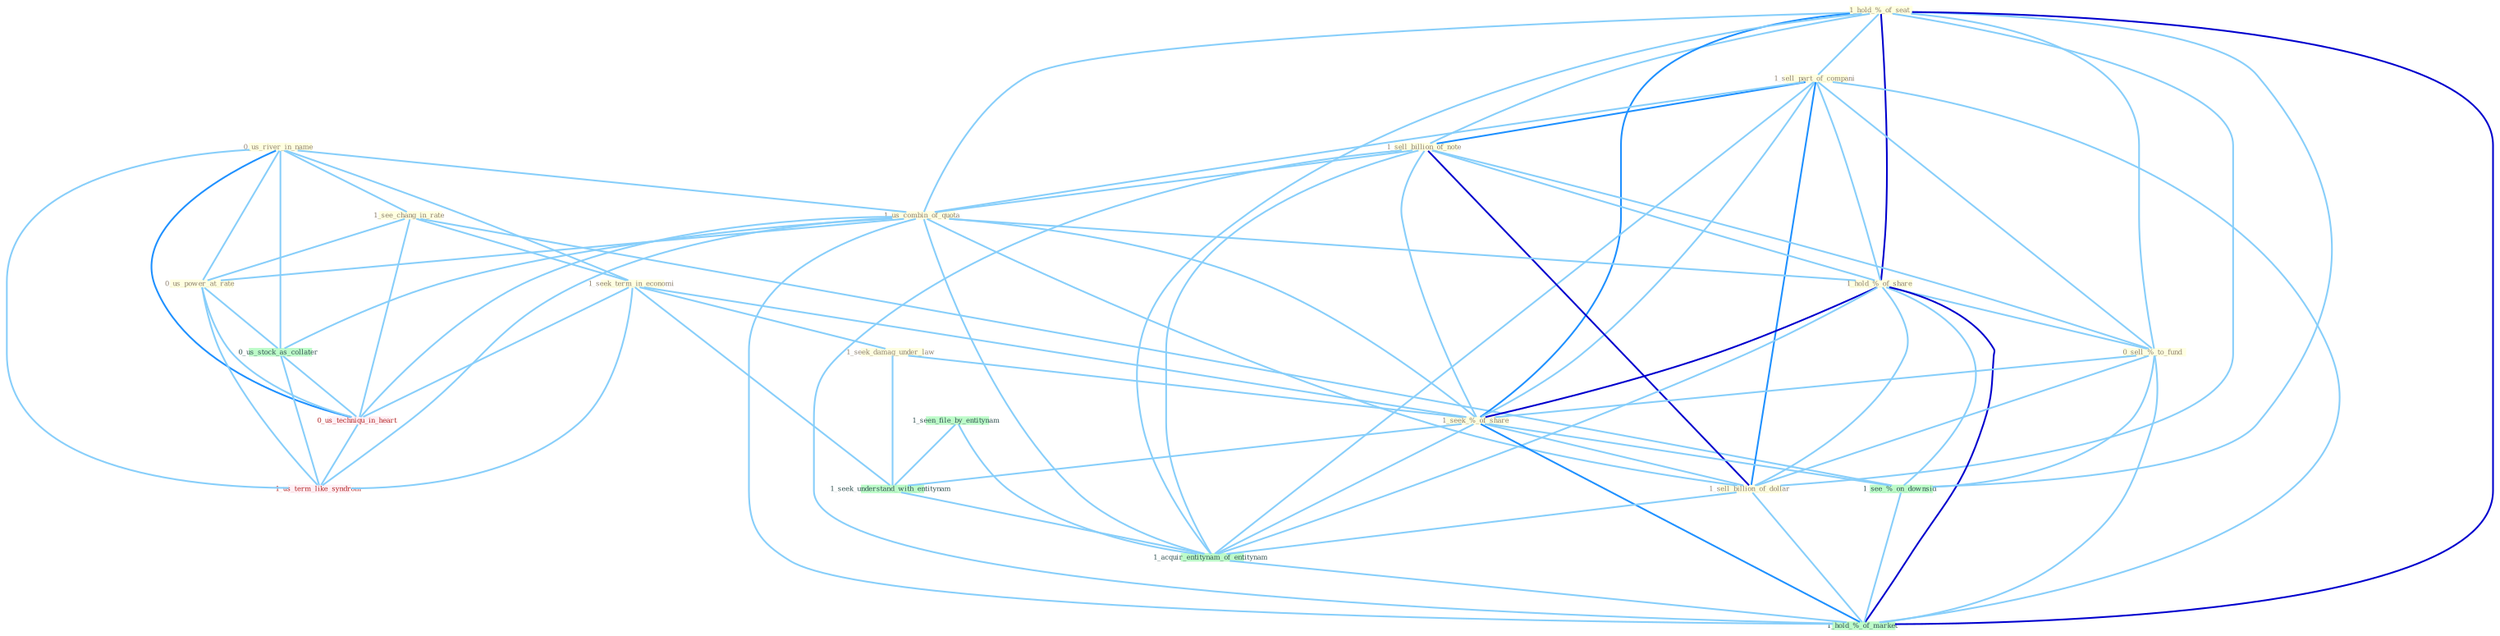 Graph G{ 
    node
    [shape=polygon,style=filled,width=.5,height=.06,color="#BDFCC9",fixedsize=true,fontsize=4,
    fontcolor="#2f4f4f"];
    {node
    [color="#ffffe0", fontcolor="#8b7d6b"] "0_us_river_in_name " "1_see_chang_in_rate " "1_hold_%_of_seat " "1_sell_part_of_compani " "1_seek_term_in_economi " "1_sell_billion_of_note " "1_us_combin_of_quota " "1_seek_damag_under_law " "1_hold_%_of_share " "0_sell_%_to_fund " "1_seek_%_of_share " "1_sell_billion_of_dollar " "0_us_power_at_rate "}
{node [color="#fff0f5", fontcolor="#b22222"] "0_us_techniqu_in_heart " "1_us_term_like_syndrom "}
edge [color="#B0E2FF"];

	"0_us_river_in_name " -- "1_see_chang_in_rate " [w="1", color="#87cefa" ];
	"0_us_river_in_name " -- "1_seek_term_in_economi " [w="1", color="#87cefa" ];
	"0_us_river_in_name " -- "1_us_combin_of_quota " [w="1", color="#87cefa" ];
	"0_us_river_in_name " -- "0_us_power_at_rate " [w="1", color="#87cefa" ];
	"0_us_river_in_name " -- "0_us_stock_as_collater " [w="1", color="#87cefa" ];
	"0_us_river_in_name " -- "0_us_techniqu_in_heart " [w="2", color="#1e90ff" , len=0.8];
	"0_us_river_in_name " -- "1_us_term_like_syndrom " [w="1", color="#87cefa" ];
	"1_see_chang_in_rate " -- "1_seek_term_in_economi " [w="1", color="#87cefa" ];
	"1_see_chang_in_rate " -- "0_us_power_at_rate " [w="1", color="#87cefa" ];
	"1_see_chang_in_rate " -- "0_us_techniqu_in_heart " [w="1", color="#87cefa" ];
	"1_see_chang_in_rate " -- "1_see_%_on_downsid " [w="1", color="#87cefa" ];
	"1_hold_%_of_seat " -- "1_sell_part_of_compani " [w="1", color="#87cefa" ];
	"1_hold_%_of_seat " -- "1_sell_billion_of_note " [w="1", color="#87cefa" ];
	"1_hold_%_of_seat " -- "1_us_combin_of_quota " [w="1", color="#87cefa" ];
	"1_hold_%_of_seat " -- "1_hold_%_of_share " [w="3", color="#0000cd" , len=0.6];
	"1_hold_%_of_seat " -- "0_sell_%_to_fund " [w="1", color="#87cefa" ];
	"1_hold_%_of_seat " -- "1_seek_%_of_share " [w="2", color="#1e90ff" , len=0.8];
	"1_hold_%_of_seat " -- "1_sell_billion_of_dollar " [w="1", color="#87cefa" ];
	"1_hold_%_of_seat " -- "1_acquir_entitynam_of_entitynam " [w="1", color="#87cefa" ];
	"1_hold_%_of_seat " -- "1_see_%_on_downsid " [w="1", color="#87cefa" ];
	"1_hold_%_of_seat " -- "1_hold_%_of_market " [w="3", color="#0000cd" , len=0.6];
	"1_sell_part_of_compani " -- "1_sell_billion_of_note " [w="2", color="#1e90ff" , len=0.8];
	"1_sell_part_of_compani " -- "1_us_combin_of_quota " [w="1", color="#87cefa" ];
	"1_sell_part_of_compani " -- "1_hold_%_of_share " [w="1", color="#87cefa" ];
	"1_sell_part_of_compani " -- "0_sell_%_to_fund " [w="1", color="#87cefa" ];
	"1_sell_part_of_compani " -- "1_seek_%_of_share " [w="1", color="#87cefa" ];
	"1_sell_part_of_compani " -- "1_sell_billion_of_dollar " [w="2", color="#1e90ff" , len=0.8];
	"1_sell_part_of_compani " -- "1_acquir_entitynam_of_entitynam " [w="1", color="#87cefa" ];
	"1_sell_part_of_compani " -- "1_hold_%_of_market " [w="1", color="#87cefa" ];
	"1_seek_term_in_economi " -- "1_seek_damag_under_law " [w="1", color="#87cefa" ];
	"1_seek_term_in_economi " -- "1_seek_%_of_share " [w="1", color="#87cefa" ];
	"1_seek_term_in_economi " -- "1_seek_understand_with_entitynam " [w="1", color="#87cefa" ];
	"1_seek_term_in_economi " -- "0_us_techniqu_in_heart " [w="1", color="#87cefa" ];
	"1_seek_term_in_economi " -- "1_us_term_like_syndrom " [w="1", color="#87cefa" ];
	"1_sell_billion_of_note " -- "1_us_combin_of_quota " [w="1", color="#87cefa" ];
	"1_sell_billion_of_note " -- "1_hold_%_of_share " [w="1", color="#87cefa" ];
	"1_sell_billion_of_note " -- "0_sell_%_to_fund " [w="1", color="#87cefa" ];
	"1_sell_billion_of_note " -- "1_seek_%_of_share " [w="1", color="#87cefa" ];
	"1_sell_billion_of_note " -- "1_sell_billion_of_dollar " [w="3", color="#0000cd" , len=0.6];
	"1_sell_billion_of_note " -- "1_acquir_entitynam_of_entitynam " [w="1", color="#87cefa" ];
	"1_sell_billion_of_note " -- "1_hold_%_of_market " [w="1", color="#87cefa" ];
	"1_us_combin_of_quota " -- "1_hold_%_of_share " [w="1", color="#87cefa" ];
	"1_us_combin_of_quota " -- "1_seek_%_of_share " [w="1", color="#87cefa" ];
	"1_us_combin_of_quota " -- "1_sell_billion_of_dollar " [w="1", color="#87cefa" ];
	"1_us_combin_of_quota " -- "0_us_power_at_rate " [w="1", color="#87cefa" ];
	"1_us_combin_of_quota " -- "0_us_stock_as_collater " [w="1", color="#87cefa" ];
	"1_us_combin_of_quota " -- "1_acquir_entitynam_of_entitynam " [w="1", color="#87cefa" ];
	"1_us_combin_of_quota " -- "0_us_techniqu_in_heart " [w="1", color="#87cefa" ];
	"1_us_combin_of_quota " -- "1_us_term_like_syndrom " [w="1", color="#87cefa" ];
	"1_us_combin_of_quota " -- "1_hold_%_of_market " [w="1", color="#87cefa" ];
	"1_seek_damag_under_law " -- "1_seek_%_of_share " [w="1", color="#87cefa" ];
	"1_seek_damag_under_law " -- "1_seek_understand_with_entitynam " [w="1", color="#87cefa" ];
	"1_hold_%_of_share " -- "0_sell_%_to_fund " [w="1", color="#87cefa" ];
	"1_hold_%_of_share " -- "1_seek_%_of_share " [w="3", color="#0000cd" , len=0.6];
	"1_hold_%_of_share " -- "1_sell_billion_of_dollar " [w="1", color="#87cefa" ];
	"1_hold_%_of_share " -- "1_acquir_entitynam_of_entitynam " [w="1", color="#87cefa" ];
	"1_hold_%_of_share " -- "1_see_%_on_downsid " [w="1", color="#87cefa" ];
	"1_hold_%_of_share " -- "1_hold_%_of_market " [w="3", color="#0000cd" , len=0.6];
	"0_sell_%_to_fund " -- "1_seek_%_of_share " [w="1", color="#87cefa" ];
	"0_sell_%_to_fund " -- "1_sell_billion_of_dollar " [w="1", color="#87cefa" ];
	"0_sell_%_to_fund " -- "1_see_%_on_downsid " [w="1", color="#87cefa" ];
	"0_sell_%_to_fund " -- "1_hold_%_of_market " [w="1", color="#87cefa" ];
	"1_seek_%_of_share " -- "1_sell_billion_of_dollar " [w="1", color="#87cefa" ];
	"1_seek_%_of_share " -- "1_seek_understand_with_entitynam " [w="1", color="#87cefa" ];
	"1_seek_%_of_share " -- "1_acquir_entitynam_of_entitynam " [w="1", color="#87cefa" ];
	"1_seek_%_of_share " -- "1_see_%_on_downsid " [w="1", color="#87cefa" ];
	"1_seek_%_of_share " -- "1_hold_%_of_market " [w="2", color="#1e90ff" , len=0.8];
	"1_sell_billion_of_dollar " -- "1_acquir_entitynam_of_entitynam " [w="1", color="#87cefa" ];
	"1_sell_billion_of_dollar " -- "1_hold_%_of_market " [w="1", color="#87cefa" ];
	"0_us_power_at_rate " -- "0_us_stock_as_collater " [w="1", color="#87cefa" ];
	"0_us_power_at_rate " -- "0_us_techniqu_in_heart " [w="1", color="#87cefa" ];
	"0_us_power_at_rate " -- "1_us_term_like_syndrom " [w="1", color="#87cefa" ];
	"1_seen_file_by_entitynam " -- "1_seek_understand_with_entitynam " [w="1", color="#87cefa" ];
	"1_seen_file_by_entitynam " -- "1_acquir_entitynam_of_entitynam " [w="1", color="#87cefa" ];
	"0_us_stock_as_collater " -- "0_us_techniqu_in_heart " [w="1", color="#87cefa" ];
	"0_us_stock_as_collater " -- "1_us_term_like_syndrom " [w="1", color="#87cefa" ];
	"1_seek_understand_with_entitynam " -- "1_acquir_entitynam_of_entitynam " [w="1", color="#87cefa" ];
	"1_acquir_entitynam_of_entitynam " -- "1_hold_%_of_market " [w="1", color="#87cefa" ];
	"0_us_techniqu_in_heart " -- "1_us_term_like_syndrom " [w="1", color="#87cefa" ];
	"1_see_%_on_downsid " -- "1_hold_%_of_market " [w="1", color="#87cefa" ];
}